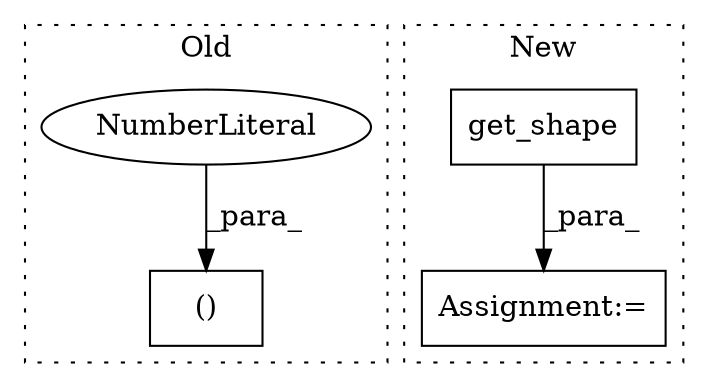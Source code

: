 digraph G {
subgraph cluster0 {
1 [label="()" a="106" s="3619" l="15" shape="box"];
3 [label="NumberLiteral" a="34" s="3633" l="1" shape="ellipse"];
label = "Old";
style="dotted";
}
subgraph cluster1 {
2 [label="get_shape" a="32" s="3437" l="11" shape="box"];
4 [label="Assignment:=" a="7" s="3426" l="1" shape="box"];
label = "New";
style="dotted";
}
2 -> 4 [label="_para_"];
3 -> 1 [label="_para_"];
}